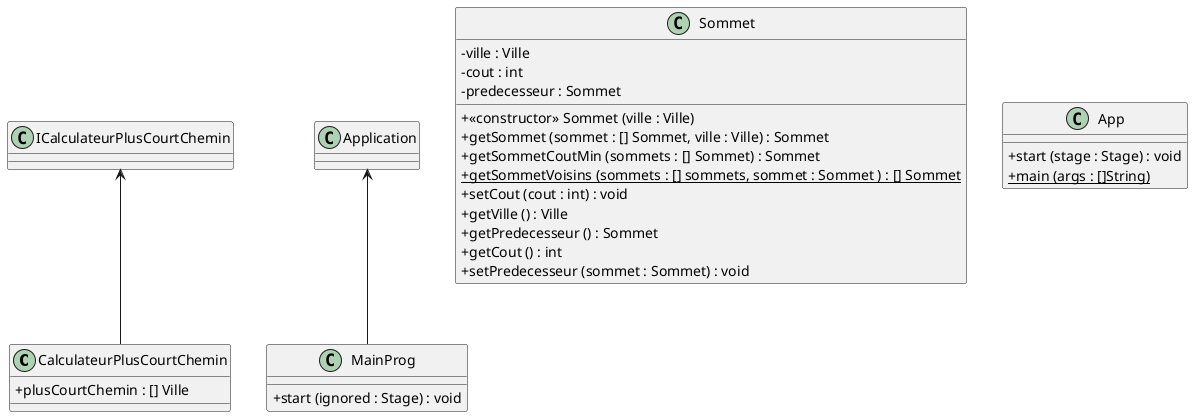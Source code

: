@startuml
skinparam classAttributeIconSize 0

class CalculateurPlusCourtChemin [[java:dijkstra.CalculateurPlusCourtChemin]] {
  +plusCourtChemin : [] Ville
}

class MainProg [[java:dijkstra.MainProg]] {
  +start (ignored : Stage) : void
  }

class Application {
}

class Sommet [[java:dijkstra.Sommet]] {
  - ville : Ville
  - cout : int
  - predecesseur : Sommet
  + <<constructor>> Sommet (ville : Ville)
  + getSommet (sommet : [] Sommet, ville : Ville) : Sommet
  + getSommetCoutMin (sommets : [] Sommet) : Sommet
  + {static} getSommetVoisins (sommets : [] sommets, sommet : Sommet ) : [] Sommet
  + setCout (cout : int) : void
  + getVille () : Ville
  + getPredecesseur () : Sommet
  + getCout () : int
  +setPredecesseur (sommet : Sommet) : void
  }

  class App [[java:jfc.sae.DijkstraVilles.App]]{
  + start (stage : Stage) : void
  +{static} main (args : []String)
  }

Application<--MainProg
ICalculateurPlusCourtChemin <-- CalculateurPlusCourtChemin

@enduml
